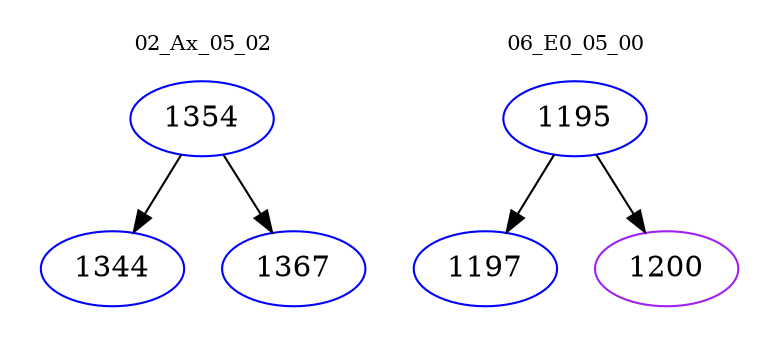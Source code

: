 digraph{
subgraph cluster_0 {
color = white
label = "02_Ax_05_02";
fontsize=10;
T0_1354 [label="1354", color="blue"]
T0_1354 -> T0_1344 [color="black"]
T0_1344 [label="1344", color="blue"]
T0_1354 -> T0_1367 [color="black"]
T0_1367 [label="1367", color="blue"]
}
subgraph cluster_1 {
color = white
label = "06_E0_05_00";
fontsize=10;
T1_1195 [label="1195", color="blue"]
T1_1195 -> T1_1197 [color="black"]
T1_1197 [label="1197", color="blue"]
T1_1195 -> T1_1200 [color="black"]
T1_1200 [label="1200", color="purple"]
}
}
